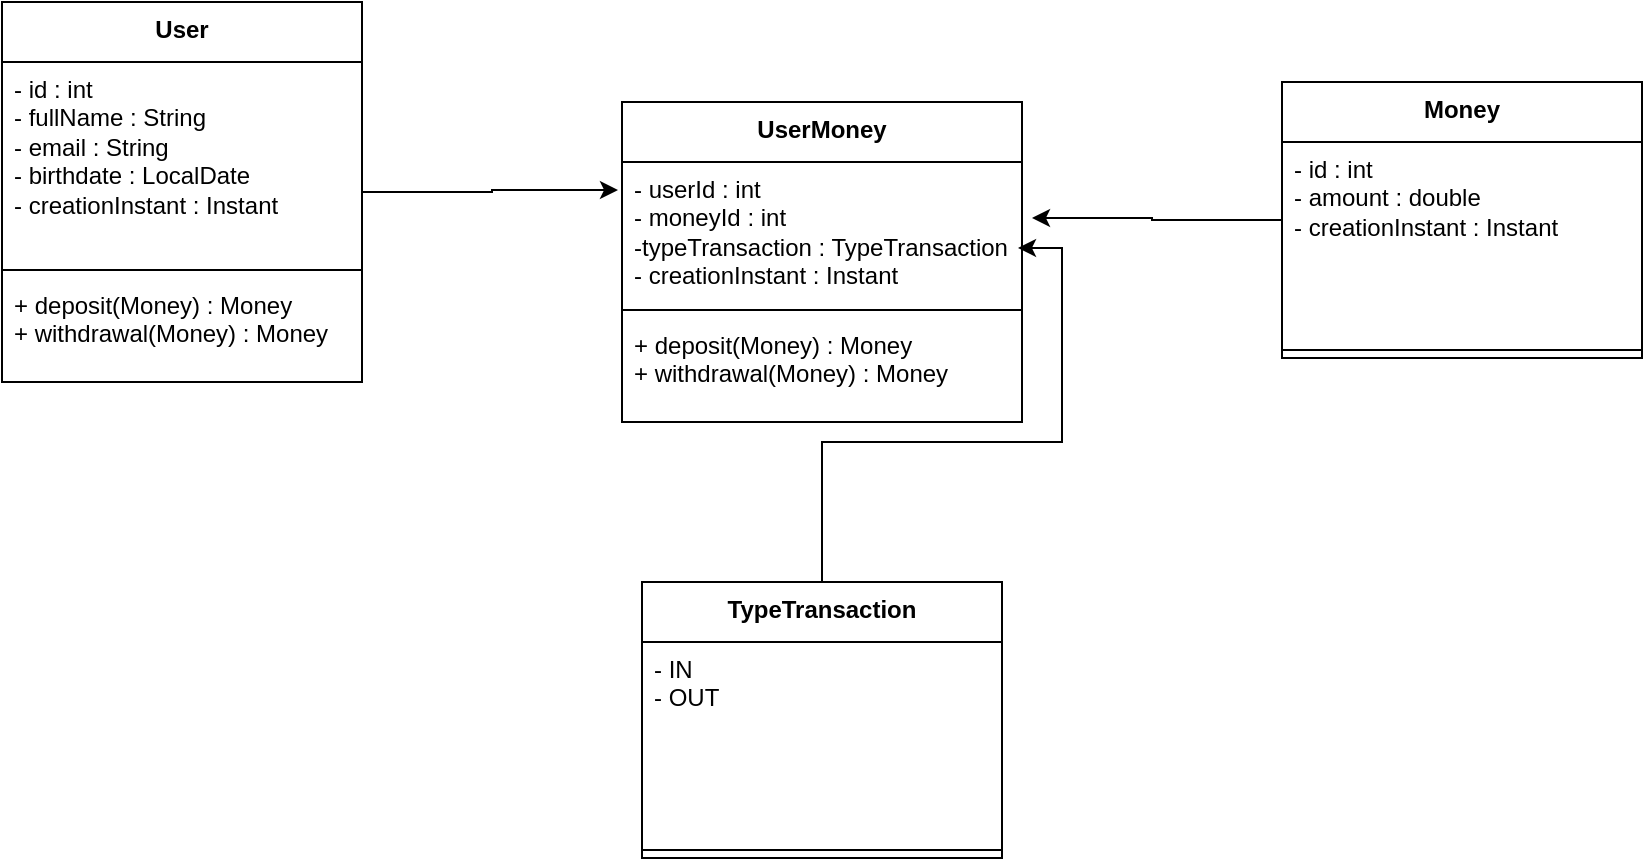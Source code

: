 <mxfile version="28.0.6">
  <diagram name="Page-1" id="WeK3FGYljqRpMz_cc0MG">
    <mxGraphModel dx="872" dy="544" grid="1" gridSize="10" guides="1" tooltips="1" connect="1" arrows="1" fold="1" page="1" pageScale="1" pageWidth="850" pageHeight="1100" math="0" shadow="0">
      <root>
        <mxCell id="0" />
        <mxCell id="1" parent="0" />
        <mxCell id="Ft76GIYFNpCY2eGnXFBg-1" value="User" style="swimlane;fontStyle=1;align=center;verticalAlign=top;childLayout=stackLayout;horizontal=1;startSize=30;horizontalStack=0;resizeParent=1;resizeParentMax=0;resizeLast=0;collapsible=1;marginBottom=0;whiteSpace=wrap;html=1;" vertex="1" parent="1">
          <mxGeometry x="90" y="170" width="180" height="190" as="geometry" />
        </mxCell>
        <mxCell id="Ft76GIYFNpCY2eGnXFBg-2" value="- id : int&lt;div&gt;- fullName : String&lt;/div&gt;&lt;div&gt;- email : String&lt;/div&gt;&lt;div&gt;- birthdate : LocalDate&lt;/div&gt;&lt;div&gt;- creationInstant : Instant&lt;/div&gt;" style="text;strokeColor=none;fillColor=none;align=left;verticalAlign=top;spacingLeft=4;spacingRight=4;overflow=hidden;rotatable=0;points=[[0,0.5],[1,0.5]];portConstraint=eastwest;whiteSpace=wrap;html=1;" vertex="1" parent="Ft76GIYFNpCY2eGnXFBg-1">
          <mxGeometry y="30" width="180" height="100" as="geometry" />
        </mxCell>
        <mxCell id="Ft76GIYFNpCY2eGnXFBg-3" value="" style="line;strokeWidth=1;fillColor=none;align=left;verticalAlign=middle;spacingTop=-1;spacingLeft=3;spacingRight=3;rotatable=0;labelPosition=right;points=[];portConstraint=eastwest;strokeColor=inherit;" vertex="1" parent="Ft76GIYFNpCY2eGnXFBg-1">
          <mxGeometry y="130" width="180" height="8" as="geometry" />
        </mxCell>
        <mxCell id="Ft76GIYFNpCY2eGnXFBg-4" value="+ deposit(Money) : Money&lt;div&gt;+ withdrawal(Money) : Money&lt;/div&gt;" style="text;strokeColor=none;fillColor=none;align=left;verticalAlign=top;spacingLeft=4;spacingRight=4;overflow=hidden;rotatable=0;points=[[0,0.5],[1,0.5]];portConstraint=eastwest;whiteSpace=wrap;html=1;" vertex="1" parent="Ft76GIYFNpCY2eGnXFBg-1">
          <mxGeometry y="138" width="180" height="52" as="geometry" />
        </mxCell>
        <mxCell id="Ft76GIYFNpCY2eGnXFBg-5" value="UserMoney" style="swimlane;fontStyle=1;align=center;verticalAlign=top;childLayout=stackLayout;horizontal=1;startSize=30;horizontalStack=0;resizeParent=1;resizeParentMax=0;resizeLast=0;collapsible=1;marginBottom=0;whiteSpace=wrap;html=1;" vertex="1" parent="1">
          <mxGeometry x="400" y="220" width="200" height="160" as="geometry" />
        </mxCell>
        <mxCell id="Ft76GIYFNpCY2eGnXFBg-6" value="- userId : int&lt;div&gt;- moneyId : int&lt;/div&gt;&lt;div&gt;-typeTransaction : TypeTransaction&lt;/div&gt;&lt;div&gt;- creationInstant : Instant&lt;/div&gt;" style="text;strokeColor=none;fillColor=none;align=left;verticalAlign=top;spacingLeft=4;spacingRight=4;overflow=hidden;rotatable=0;points=[[0,0.5],[1,0.5]];portConstraint=eastwest;whiteSpace=wrap;html=1;" vertex="1" parent="Ft76GIYFNpCY2eGnXFBg-5">
          <mxGeometry y="30" width="200" height="70" as="geometry" />
        </mxCell>
        <mxCell id="Ft76GIYFNpCY2eGnXFBg-7" value="" style="line;strokeWidth=1;fillColor=none;align=left;verticalAlign=middle;spacingTop=-1;spacingLeft=3;spacingRight=3;rotatable=0;labelPosition=right;points=[];portConstraint=eastwest;strokeColor=inherit;" vertex="1" parent="Ft76GIYFNpCY2eGnXFBg-5">
          <mxGeometry y="100" width="200" height="8" as="geometry" />
        </mxCell>
        <mxCell id="Ft76GIYFNpCY2eGnXFBg-8" value="+ deposit(Money) : Money&lt;div&gt;+ withdrawal(Money) : Money&lt;/div&gt;" style="text;strokeColor=none;fillColor=none;align=left;verticalAlign=top;spacingLeft=4;spacingRight=4;overflow=hidden;rotatable=0;points=[[0,0.5],[1,0.5]];portConstraint=eastwest;whiteSpace=wrap;html=1;" vertex="1" parent="Ft76GIYFNpCY2eGnXFBg-5">
          <mxGeometry y="108" width="200" height="52" as="geometry" />
        </mxCell>
        <mxCell id="Ft76GIYFNpCY2eGnXFBg-9" style="edgeStyle=orthogonalEdgeStyle;rounded=0;orthogonalLoop=1;jettySize=auto;html=1;entryX=-0.01;entryY=0.2;entryDx=0;entryDy=0;entryPerimeter=0;" edge="1" parent="1" source="Ft76GIYFNpCY2eGnXFBg-1" target="Ft76GIYFNpCY2eGnXFBg-6">
          <mxGeometry relative="1" as="geometry" />
        </mxCell>
        <mxCell id="Ft76GIYFNpCY2eGnXFBg-10" value="Money" style="swimlane;fontStyle=1;align=center;verticalAlign=top;childLayout=stackLayout;horizontal=1;startSize=30;horizontalStack=0;resizeParent=1;resizeParentMax=0;resizeLast=0;collapsible=1;marginBottom=0;whiteSpace=wrap;html=1;" vertex="1" parent="1">
          <mxGeometry x="730" y="210" width="180" height="138" as="geometry" />
        </mxCell>
        <mxCell id="Ft76GIYFNpCY2eGnXFBg-11" value="- id : int&lt;div&gt;- amount : double&lt;/div&gt;&lt;div&gt;- creationInstant : Instant&lt;/div&gt;" style="text;strokeColor=none;fillColor=none;align=left;verticalAlign=top;spacingLeft=4;spacingRight=4;overflow=hidden;rotatable=0;points=[[0,0.5],[1,0.5]];portConstraint=eastwest;whiteSpace=wrap;html=1;" vertex="1" parent="Ft76GIYFNpCY2eGnXFBg-10">
          <mxGeometry y="30" width="180" height="100" as="geometry" />
        </mxCell>
        <mxCell id="Ft76GIYFNpCY2eGnXFBg-12" value="" style="line;strokeWidth=1;fillColor=none;align=left;verticalAlign=middle;spacingTop=-1;spacingLeft=3;spacingRight=3;rotatable=0;labelPosition=right;points=[];portConstraint=eastwest;strokeColor=inherit;" vertex="1" parent="Ft76GIYFNpCY2eGnXFBg-10">
          <mxGeometry y="130" width="180" height="8" as="geometry" />
        </mxCell>
        <mxCell id="Ft76GIYFNpCY2eGnXFBg-14" style="edgeStyle=orthogonalEdgeStyle;rounded=0;orthogonalLoop=1;jettySize=auto;html=1;entryX=1.025;entryY=0.4;entryDx=0;entryDy=0;entryPerimeter=0;" edge="1" parent="1" source="Ft76GIYFNpCY2eGnXFBg-10" target="Ft76GIYFNpCY2eGnXFBg-6">
          <mxGeometry relative="1" as="geometry" />
        </mxCell>
        <mxCell id="Ft76GIYFNpCY2eGnXFBg-15" value="TypeTransaction" style="swimlane;fontStyle=1;align=center;verticalAlign=top;childLayout=stackLayout;horizontal=1;startSize=30;horizontalStack=0;resizeParent=1;resizeParentMax=0;resizeLast=0;collapsible=1;marginBottom=0;whiteSpace=wrap;html=1;" vertex="1" parent="1">
          <mxGeometry x="410" y="460" width="180" height="138" as="geometry" />
        </mxCell>
        <mxCell id="Ft76GIYFNpCY2eGnXFBg-16" value="- IN&lt;div&gt;- OUT&lt;/div&gt;" style="text;strokeColor=none;fillColor=none;align=left;verticalAlign=top;spacingLeft=4;spacingRight=4;overflow=hidden;rotatable=0;points=[[0,0.5],[1,0.5]];portConstraint=eastwest;whiteSpace=wrap;html=1;" vertex="1" parent="Ft76GIYFNpCY2eGnXFBg-15">
          <mxGeometry y="30" width="180" height="100" as="geometry" />
        </mxCell>
        <mxCell id="Ft76GIYFNpCY2eGnXFBg-17" value="" style="line;strokeWidth=1;fillColor=none;align=left;verticalAlign=middle;spacingTop=-1;spacingLeft=3;spacingRight=3;rotatable=0;labelPosition=right;points=[];portConstraint=eastwest;strokeColor=inherit;" vertex="1" parent="Ft76GIYFNpCY2eGnXFBg-15">
          <mxGeometry y="130" width="180" height="8" as="geometry" />
        </mxCell>
        <mxCell id="Ft76GIYFNpCY2eGnXFBg-19" style="edgeStyle=orthogonalEdgeStyle;rounded=0;orthogonalLoop=1;jettySize=auto;html=1;entryX=0.99;entryY=0.614;entryDx=0;entryDy=0;entryPerimeter=0;" edge="1" parent="1" source="Ft76GIYFNpCY2eGnXFBg-15" target="Ft76GIYFNpCY2eGnXFBg-6">
          <mxGeometry relative="1" as="geometry" />
        </mxCell>
      </root>
    </mxGraphModel>
  </diagram>
</mxfile>
